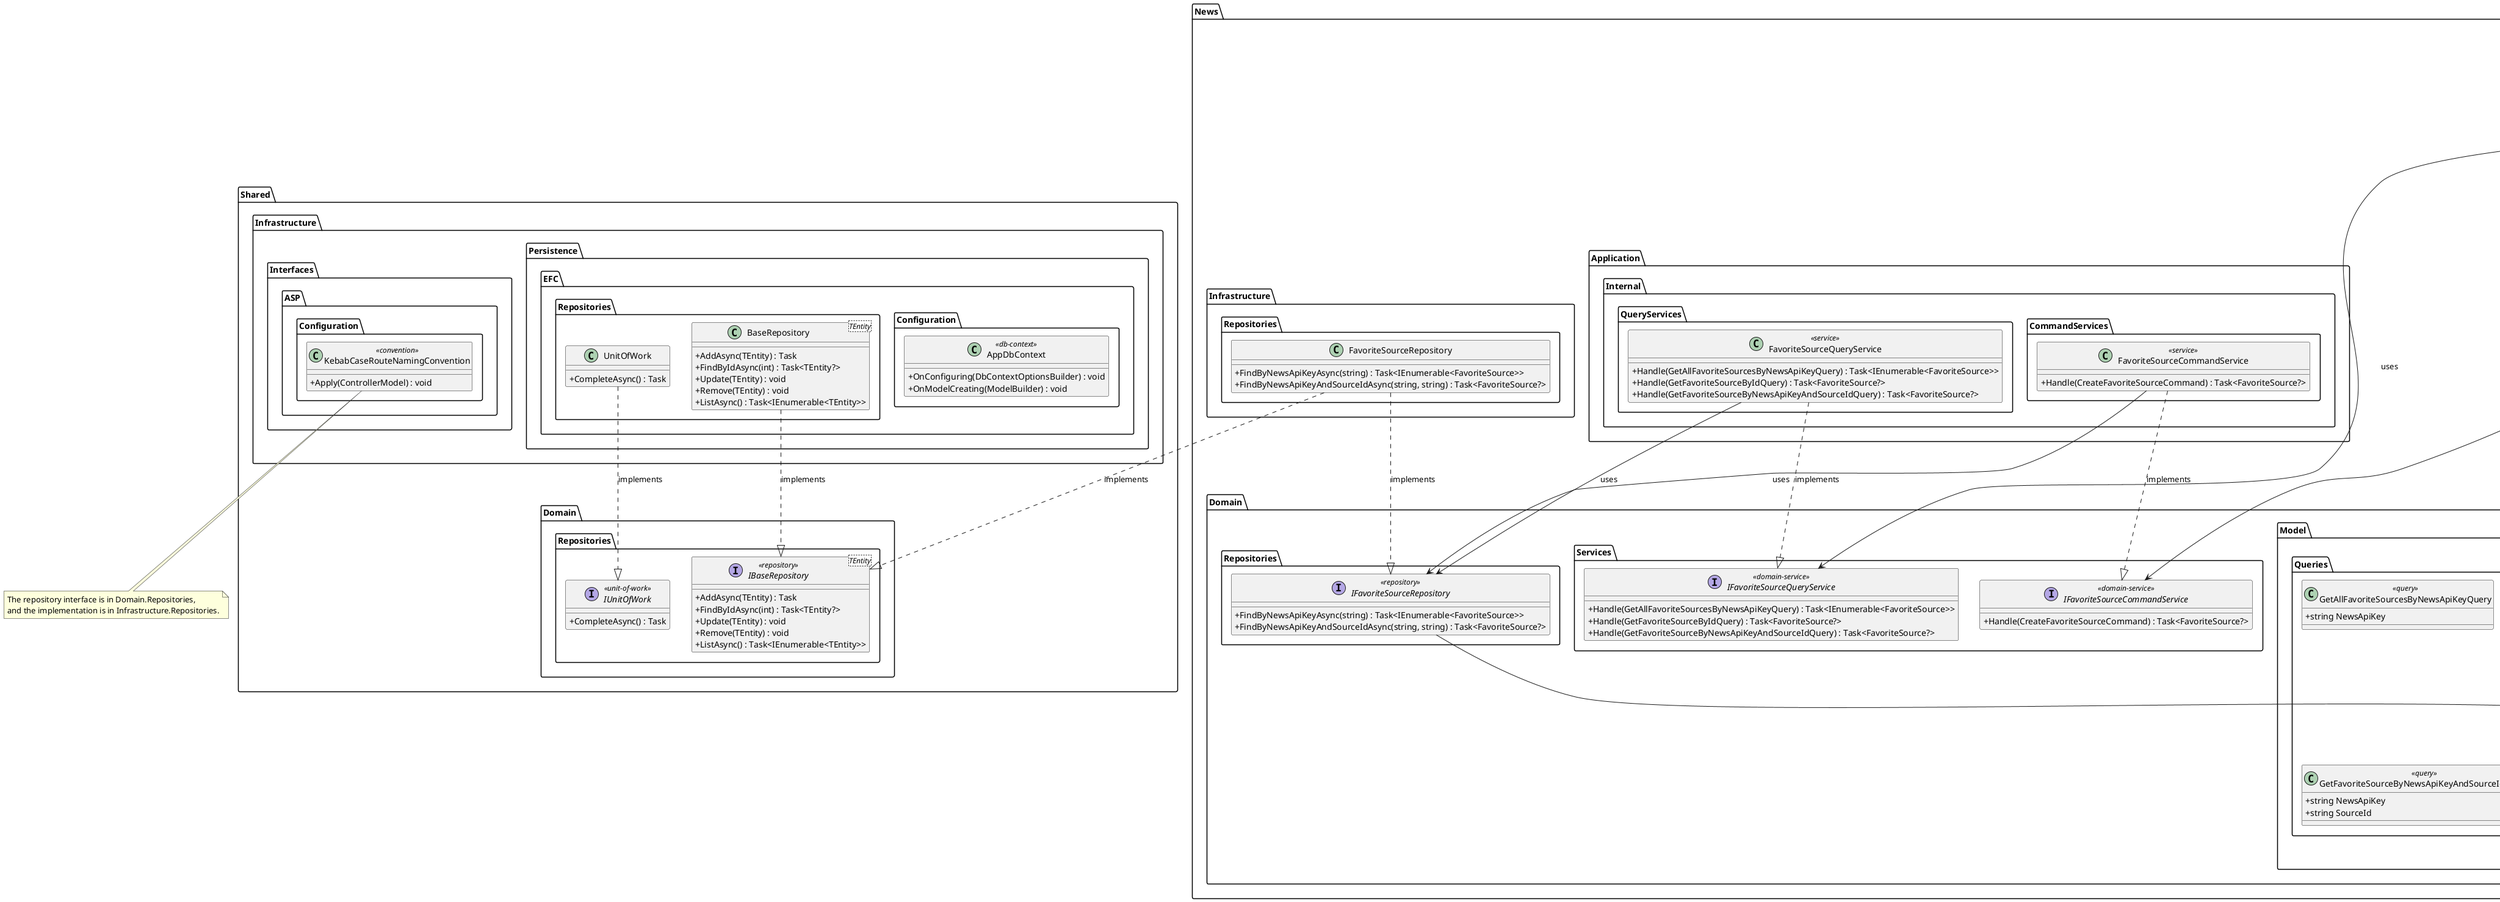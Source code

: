 @startuml
' CatchUp Platform Class Diagram

skinparam classAttributeIconSize 0
' News Bounded Context
package "News" {

  package "Interfaces.REST" {
    class FavoriteSourcesController {
      +CreateFavoriteSource(CreateFavoriteSourceResource) : Task<ActionResult>
      +GetFavoriteSourceFromQuery(string, string) : Task<ActionResult>
      +GetFavoriteSourceById(int) : Task<ActionResult>
    }

    package "Resources" {
      class FavoriteSourceResource <<resource>> {
        +int Id
        +string NewsApiKey
        +string SourceId
      }
      class CreateFavoriteSourceResource <<resource>> {
        +string NewsApiKey
        +string SourceId
      }
    }

    package "Transform" {
      class FavoriteSourceResourceFromEntityAssembler <<assembler>> {
        +ToResourceFromEntity(FavoriteSource) : FavoriteSourceResource
      }
      class CreateFavoriteSourceCommandFromResourceAssembler <<assembler>> {
        +ToCommandFromResource(CreateFavoriteSourceResource) : CreateFavoriteSourceCommand
      }
    }
  }

  package "Domain.Services" {
    interface IFavoriteSourceCommandService <<domain-service>> {
      +Handle(CreateFavoriteSourceCommand) : Task<FavoriteSource?>
    }
    interface IFavoriteSourceQueryService <<domain-service>> {
      +Handle(GetAllFavoriteSourcesByNewsApiKeyQuery) : Task<IEnumerable<FavoriteSource>>
      +Handle(GetFavoriteSourceByIdQuery) : Task<FavoriteSource?>
      +Handle(GetFavoriteSourceByNewsApiKeyAndSourceIdQuery) : Task<FavoriteSource?>
    }
  }

  package "Application.Internal.CommandServices" {
    class FavoriteSourceCommandService <<service>> {
      +Handle(CreateFavoriteSourceCommand) : Task<FavoriteSource?>
    }
  }

  package "Application.Internal.QueryServices" {
    class FavoriteSourceQueryService <<service>> {
      +Handle(GetAllFavoriteSourcesByNewsApiKeyQuery) : Task<IEnumerable<FavoriteSource>>
      +Handle(GetFavoriteSourceByIdQuery) : Task<FavoriteSource?>
      +Handle(GetFavoriteSourceByNewsApiKeyAndSourceIdQuery) : Task<FavoriteSource?>
    }
  }

  package "Domain.Model.Aggregates" {
    class FavoriteSource {
      -int Id
      -string NewsApiKey
      -string SourceId
      -DateTimeOffset? CreatedDate
      -DateTimeOffset? UpdatedDate
      +FavoriteSource(CreateFavoriteSourceCommand)
    }
  }

  package "Domain.Model.Commands" {
    class CreateFavoriteSourceCommand <<command>> {
      +string NewsApiKey
      +string SourceId
    }
  }

  package "Domain.Model.Queries" {
    class GetAllFavoriteSourcesByNewsApiKeyQuery <<query>> {
      +string NewsApiKey
    }
    class GetFavoriteSourceByIdQuery <<query>> {
      +int Id
    }
    class GetFavoriteSourceByNewsApiKeyAndSourceIdQuery <<query>> {
      +string NewsApiKey
      +string SourceId
    }
  }

  package "Domain.Repositories" {
    interface IFavoriteSourceRepository <<repository>> {
      +FindByNewsApiKeyAsync(string) : Task<IEnumerable<FavoriteSource>>
      +FindByNewsApiKeyAndSourceIdAsync(string, string) : Task<FavoriteSource?>
    }
  }

  package "Infrastructure.Repositories" {
    class FavoriteSourceRepository {
      +FindByNewsApiKeyAsync(string) : Task<IEnumerable<FavoriteSource>>
      +FindByNewsApiKeyAndSourceIdAsync(string, string) : Task<FavoriteSource?>
    }
  }

}

' Shared Bounded Context
package "Shared" {

  package "Domain.Repositories" {
    interface IBaseRepository<TEntity> <<repository>> {
      +AddAsync(TEntity) : Task
      +FindByIdAsync(int) : Task<TEntity?>
      +Update(TEntity) : void
      +Remove(TEntity) : void
      +ListAsync() : Task<IEnumerable<TEntity>>
    }
    interface IUnitOfWork <<unit-of-work>> {
      +CompleteAsync() : Task
    }
  }

  package "Infrastructure.Persistence.EFC.Configuration" {
    class AppDbContext <<db-context>> {
      +OnConfiguring(DbContextOptionsBuilder) : void
      +OnModelCreating(ModelBuilder) : void
    }
  }

  package "Infrastructure.Persistence.EFC.Repositories" {
    class BaseRepository<TEntity> {
      +AddAsync(TEntity) : Task
      +FindByIdAsync(int) : Task<TEntity?>
      +Update(TEntity) : void
      +Remove(TEntity) : void
      +ListAsync() : Task<IEnumerable<TEntity>>
    }
    class UnitOfWork {
      +CompleteAsync() : Task
    }
  }

  package "Infrastructure.Interfaces.ASP.Configuration" {
    class KebabCaseRouteNamingConvention <<convention>> {
      +Apply(ControllerModel) : void
    }
  }

}

' Relationships
FavoriteSourcesController --> IFavoriteSourceCommandService : uses
FavoriteSourcesController --> IFavoriteSourceQueryService : uses
FavoriteSourcesController --> FavoriteSourceResourceFromEntityAssembler : uses
FavoriteSourcesController --> CreateFavoriteSourceCommandFromResourceAssembler : uses

FavoriteSourceCommandService ..|> IFavoriteSourceCommandService : implements
FavoriteSourceQueryService ..|> IFavoriteSourceQueryService : implements

FavoriteSourceCommandService --> IFavoriteSourceRepository : uses
FavoriteSourceQueryService --> IFavoriteSourceRepository : uses

FavoriteSourceRepository ..|> IFavoriteSourceRepository : implements

IFavoriteSourceRepository --> FavoriteSource : manages

FavoriteSourceResourceFromEntityAssembler ..> FavoriteSource : reads
FavoriteSourceResourceFromEntityAssembler --> FavoriteSourceResource : produces

CreateFavoriteSourceCommandFromResourceAssembler ..> CreateFavoriteSourceResource : reads
CreateFavoriteSourceCommandFromResourceAssembler --> CreateFavoriteSourceCommand : produces

CreateFavoriteSourceCommand --> FavoriteSource : constructs

BaseRepository ..|> IBaseRepository : implements
UnitOfWork ..|> IUnitOfWork : implements

FavoriteSourceRepository ..|> IBaseRepository : implements

' Note about repository placement
note bottom
  The repository interface is in Domain.Repositories,
  and the implementation is in Infrastructure.Repositories.
end note

@enduml